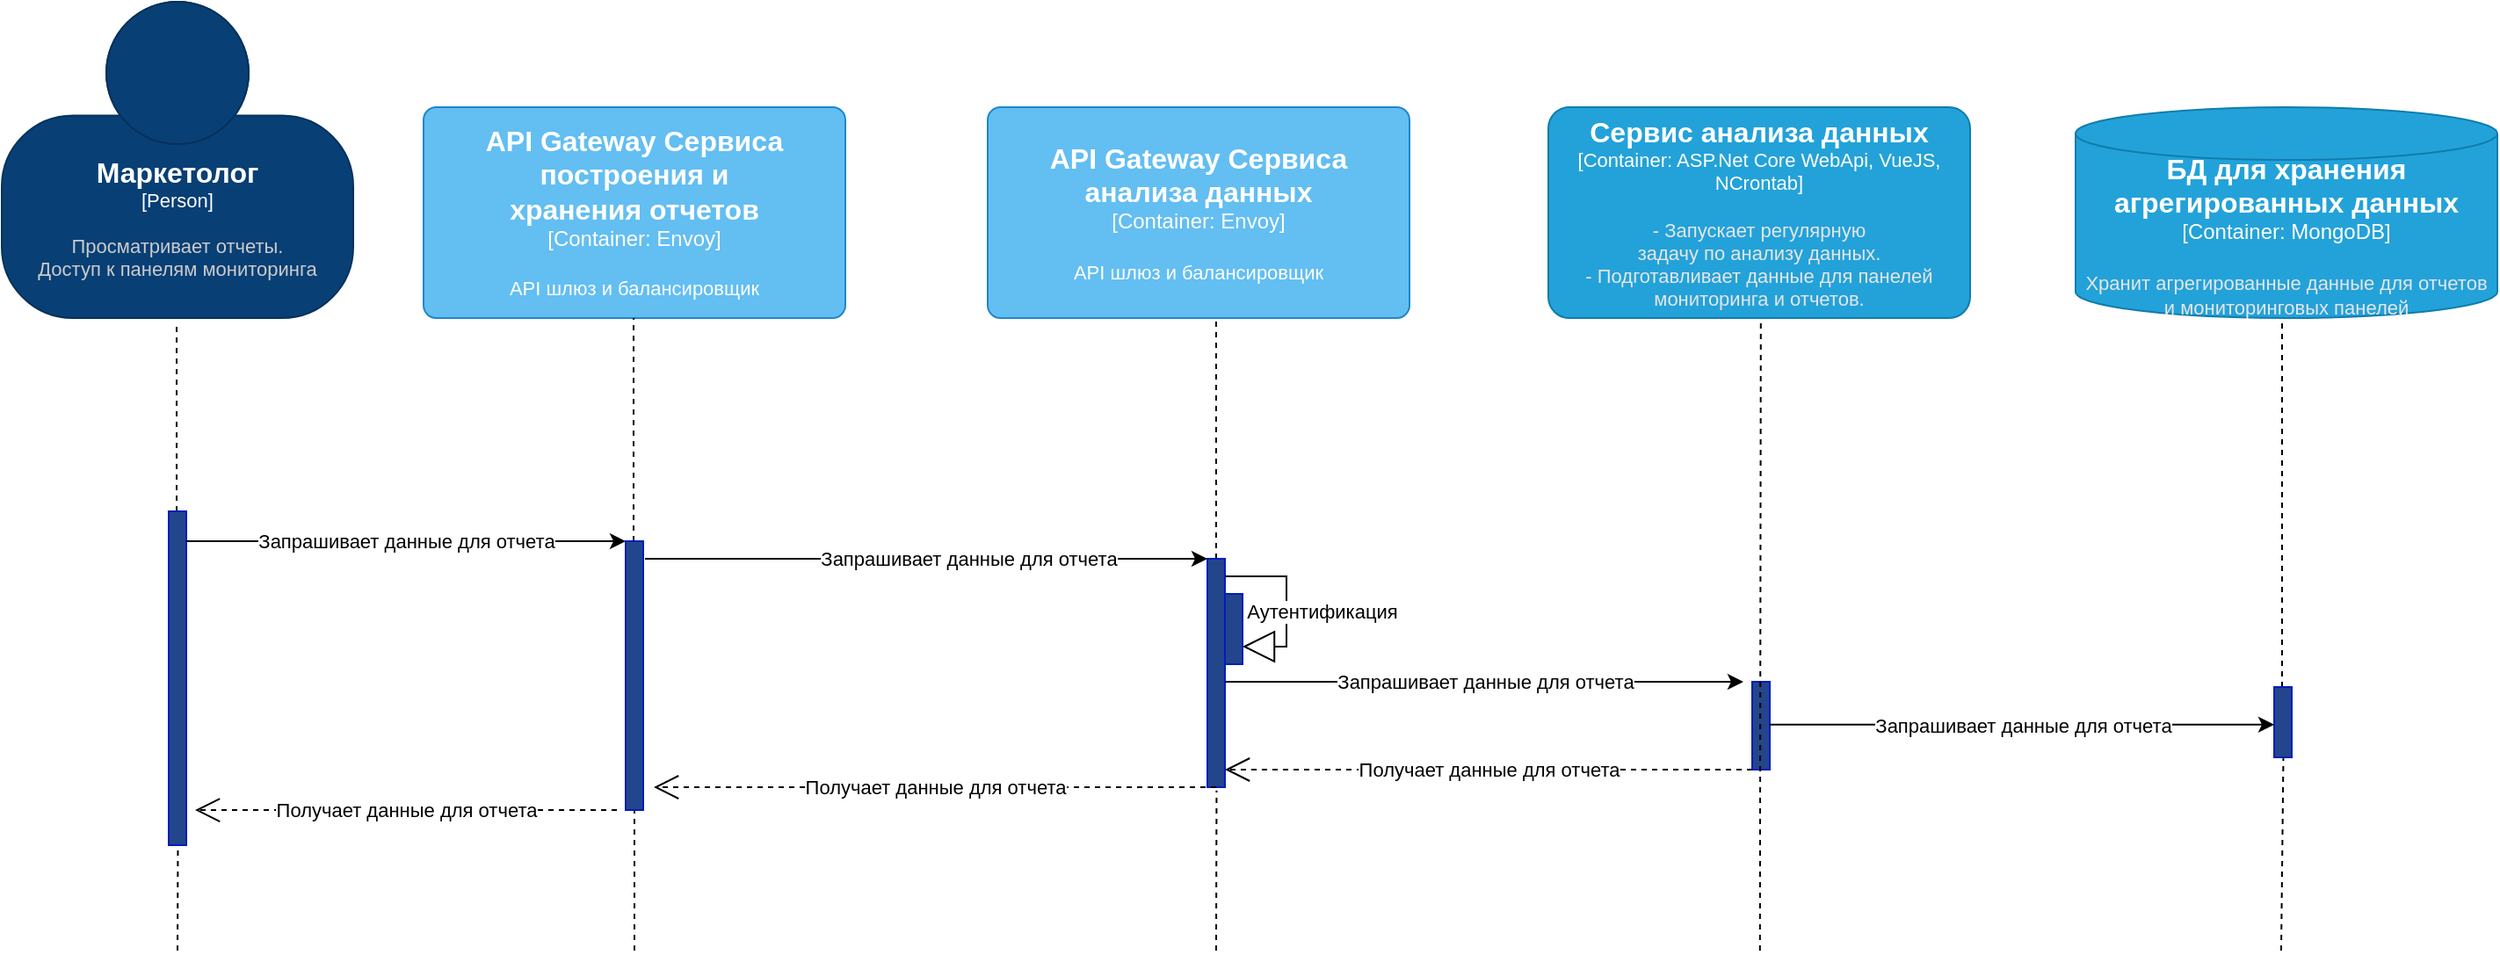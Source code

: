<mxfile version="26.0.5">
  <diagram name="Страница — 1" id="hB7ZAFiHpmezK1aurz52">
    <mxGraphModel dx="2514" dy="2047" grid="1" gridSize="10" guides="1" tooltips="1" connect="1" arrows="1" fold="1" page="1" pageScale="1" pageWidth="827" pageHeight="1169" math="0" shadow="0">
      <root>
        <mxCell id="0" />
        <mxCell id="1" parent="0" />
        <object placeholders="1" c4Name="API Gateway Сервиса&#xa;анализа данных" c4Type="Container" c4Technology="Envoy" c4Description="API шлюз и балансировщик" label="&lt;font style=&quot;font-size: 16px&quot;&gt;&lt;b&gt;%c4Name%&lt;/b&gt;&lt;/font&gt;&lt;div&gt;[%c4Type%: %c4Technology%]&lt;/div&gt;&lt;br&gt;&lt;div&gt;&lt;font style=&quot;font-size: 11px&quot;&gt;%c4Description%&lt;/font&gt;&lt;/div&gt;" id="iNfiKwskieoxh-VMMIlT-1">
          <mxCell style="rounded=1;whiteSpace=wrap;html=1;labelBackgroundColor=none;fillColor=#63BEF2;fontColor=#ffffff;align=center;arcSize=6;strokeColor=#2086C9;metaEdit=1;resizable=0;points=[[0.25,0,0],[0.5,0,0],[0.75,0,0],[1,0.25,0],[1,0.5,0],[1,0.75,0],[0.75,1,0],[0.5,1,0],[0.25,1,0],[0,0.75,0],[0,0.5,0],[0,0.25,0]];" vertex="1" parent="1">
            <mxGeometry x="81" y="40" width="240" height="120" as="geometry" />
          </mxCell>
        </object>
        <object placeholders="1" c4Name="API Gateway Сервиса&#xa;построения и&#xa;хранения отчетов" c4Type="Container" c4Technology="Envoy" c4Description="API шлюз и балансировщик" label="&lt;font style=&quot;font-size: 16px&quot;&gt;&lt;b&gt;%c4Name%&lt;/b&gt;&lt;/font&gt;&lt;div&gt;[%c4Type%: %c4Technology%]&lt;/div&gt;&lt;br&gt;&lt;div&gt;&lt;font style=&quot;font-size: 11px&quot;&gt;%c4Description%&lt;/font&gt;&lt;/div&gt;" id="iNfiKwskieoxh-VMMIlT-2">
          <mxCell style="rounded=1;whiteSpace=wrap;html=1;labelBackgroundColor=none;fillColor=#63BEF2;fontColor=#ffffff;align=center;arcSize=6;strokeColor=#2086C9;metaEdit=1;resizable=0;points=[[0.25,0,0],[0.5,0,0],[0.75,0,0],[1,0.25,0],[1,0.5,0],[1,0.75,0],[0.75,1,0],[0.5,1,0],[0.25,1,0],[0,0.75,0],[0,0.5,0],[0,0.25,0]];" vertex="1" parent="1">
            <mxGeometry x="-240" y="40" width="240" height="120" as="geometry" />
          </mxCell>
        </object>
        <mxCell id="iNfiKwskieoxh-VMMIlT-3" value="" style="endArrow=none;dashed=1;html=1;rounded=0;entryX=0.523;entryY=1.014;entryDx=0;entryDy=0;entryPerimeter=0;" edge="1" parent="1" source="iNfiKwskieoxh-VMMIlT-6">
          <mxGeometry width="50" height="50" relative="1" as="geometry">
            <mxPoint x="-120" y="640" as="sourcePoint" />
            <mxPoint x="-120.5" y="160" as="targetPoint" />
          </mxGeometry>
        </mxCell>
        <mxCell id="iNfiKwskieoxh-VMMIlT-4" value="" style="endArrow=none;dashed=1;html=1;rounded=0;entryX=0.523;entryY=1.014;entryDx=0;entryDy=0;entryPerimeter=0;" edge="1" parent="1" source="iNfiKwskieoxh-VMMIlT-8">
          <mxGeometry width="50" height="50" relative="1" as="geometry">
            <mxPoint x="211" y="640" as="sourcePoint" />
            <mxPoint x="211" y="160" as="targetPoint" />
          </mxGeometry>
        </mxCell>
        <mxCell id="iNfiKwskieoxh-VMMIlT-5" value="" style="endArrow=none;dashed=1;html=1;rounded=0;entryX=0.5;entryY=1;entryDx=0;entryDy=0;entryPerimeter=0;" edge="1" parent="1" target="iNfiKwskieoxh-VMMIlT-6">
          <mxGeometry width="50" height="50" relative="1" as="geometry">
            <mxPoint x="-120" y="520" as="sourcePoint" />
            <mxPoint x="-121.5" y="160" as="targetPoint" />
          </mxGeometry>
        </mxCell>
        <mxCell id="iNfiKwskieoxh-VMMIlT-6" value="" style="html=1;points=[[0,0,0,0,5],[0,1,0,0,-5],[1,0,0,0,5],[1,1,0,0,-5]];perimeter=orthogonalPerimeter;outlineConnect=0;targetShapes=umlLifeline;portConstraint=eastwest;newEdgeStyle={&quot;curved&quot;:0,&quot;rounded&quot;:0};fillColor=light-dark(#23458b, #6db2ff);fontColor=#ffffff;strokeColor=#001DBC;" vertex="1" parent="1">
          <mxGeometry x="-125" y="287" width="10" height="153" as="geometry" />
        </mxCell>
        <mxCell id="iNfiKwskieoxh-VMMIlT-7" value="" style="endArrow=none;dashed=1;html=1;rounded=0;entryX=0.523;entryY=1.014;entryDx=0;entryDy=0;entryPerimeter=0;" edge="1" parent="1" target="iNfiKwskieoxh-VMMIlT-8">
          <mxGeometry width="50" height="50" relative="1" as="geometry">
            <mxPoint x="211" y="520" as="sourcePoint" />
            <mxPoint x="210" y="160" as="targetPoint" />
          </mxGeometry>
        </mxCell>
        <mxCell id="iNfiKwskieoxh-VMMIlT-8" value="" style="html=1;points=[[0,0,0,0,5],[0,1,0,0,-5],[1,0,0,0,5],[1,1,0,0,-5]];perimeter=orthogonalPerimeter;outlineConnect=0;targetShapes=umlLifeline;portConstraint=eastwest;newEdgeStyle={&quot;curved&quot;:0,&quot;rounded&quot;:0};fillColor=light-dark(#23458b, #6db2ff);fontColor=#ffffff;strokeColor=#001DBC;" vertex="1" parent="1">
          <mxGeometry x="206" y="297" width="10" height="130" as="geometry" />
        </mxCell>
        <mxCell id="iNfiKwskieoxh-VMMIlT-9" value="" style="endArrow=classic;html=1;rounded=0;" edge="1" parent="1">
          <mxGeometry relative="1" as="geometry">
            <mxPoint x="-114" y="297" as="sourcePoint" />
            <mxPoint x="206.0" y="297" as="targetPoint" />
          </mxGeometry>
        </mxCell>
        <mxCell id="iNfiKwskieoxh-VMMIlT-10" value="Запрашивает данные для отчета" style="edgeLabel;resizable=0;html=1;;align=center;verticalAlign=middle;" connectable="0" vertex="1" parent="iNfiKwskieoxh-VMMIlT-9">
          <mxGeometry relative="1" as="geometry">
            <mxPoint x="24" as="offset" />
          </mxGeometry>
        </mxCell>
        <mxCell id="iNfiKwskieoxh-VMMIlT-11" value="Получает данные для отчета" style="endArrow=open;endSize=12;dashed=1;html=1;rounded=0;exitX=0;exitY=1;exitDx=0;exitDy=-5;exitPerimeter=0;" edge="1" parent="1">
          <mxGeometry width="160" relative="1" as="geometry">
            <mxPoint x="211" y="427" as="sourcePoint" />
            <mxPoint x="-109" y="427" as="targetPoint" />
            <mxPoint as="offset" />
          </mxGeometry>
        </mxCell>
        <mxCell id="iNfiKwskieoxh-VMMIlT-12" value="Аутентификация" style="endArrow=block;endSize=16;endFill=0;html=1;rounded=0;" edge="1" parent="1">
          <mxGeometry x="0.1" y="20" width="160" relative="1" as="geometry">
            <mxPoint x="216" y="307" as="sourcePoint" />
            <mxPoint x="226" y="347" as="targetPoint" />
            <Array as="points">
              <mxPoint x="251" y="307" />
              <mxPoint x="251" y="347" />
            </Array>
            <mxPoint as="offset" />
          </mxGeometry>
        </mxCell>
        <mxCell id="iNfiKwskieoxh-VMMIlT-13" value="" style="html=1;points=[[0,0,0,0,5],[0,1,0,0,-5],[1,0,0,0,5],[1,1,0,0,-5]];perimeter=orthogonalPerimeter;outlineConnect=0;targetShapes=umlLifeline;portConstraint=eastwest;newEdgeStyle={&quot;curved&quot;:0,&quot;rounded&quot;:0};fillColor=light-dark(#23458b, #6db2ff);fontColor=#ffffff;strokeColor=#001DBC;" vertex="1" parent="1">
          <mxGeometry x="216" y="317" width="10" height="40" as="geometry" />
        </mxCell>
        <mxCell id="iNfiKwskieoxh-VMMIlT-14" value="" style="html=1;points=[[0,0,0,0,5],[0,1,0,0,-5],[1,0,0,0,5],[1,1,0,0,-5]];perimeter=orthogonalPerimeter;outlineConnect=0;targetShapes=umlLifeline;portConstraint=eastwest;newEdgeStyle={&quot;curved&quot;:0,&quot;rounded&quot;:0};fillColor=light-dark(#23458b, #6db2ff);fontColor=#ffffff;strokeColor=#001DBC;" vertex="1" parent="1">
          <mxGeometry x="516" y="367" width="10" height="50" as="geometry" />
        </mxCell>
        <mxCell id="iNfiKwskieoxh-VMMIlT-15" value="" style="endArrow=classic;html=1;rounded=0;" edge="1" parent="1">
          <mxGeometry relative="1" as="geometry">
            <mxPoint x="216" y="367" as="sourcePoint" />
            <mxPoint x="511" y="367" as="targetPoint" />
          </mxGeometry>
        </mxCell>
        <mxCell id="iNfiKwskieoxh-VMMIlT-16" value="Запрашивает данные для отчета" style="edgeLabel;resizable=0;html=1;;align=center;verticalAlign=middle;" connectable="0" vertex="1" parent="iNfiKwskieoxh-VMMIlT-15">
          <mxGeometry relative="1" as="geometry" />
        </mxCell>
        <mxCell id="iNfiKwskieoxh-VMMIlT-17" value="Получает данные для отчета" style="endArrow=open;endSize=12;dashed=1;html=1;rounded=0;exitX=0;exitY=1;exitDx=0;exitDy=-5;exitPerimeter=0;" edge="1" parent="1" target="iNfiKwskieoxh-VMMIlT-8">
          <mxGeometry width="160" relative="1" as="geometry">
            <mxPoint x="516" y="417" as="sourcePoint" />
            <mxPoint x="221" y="417" as="targetPoint" />
            <mxPoint as="offset" />
          </mxGeometry>
        </mxCell>
        <object placeholders="1" c4Name="БД для хранения агрегированных данных" c4Type="Container" c4Technology="MongoDB" c4Description="Хранит агрегированные данные для отчетов &#xa;и мониторинговых панелей" label="&lt;font style=&quot;font-size: 16px&quot;&gt;&lt;b&gt;%c4Name%&lt;/b&gt;&lt;/font&gt;&lt;div&gt;[%c4Type%:&amp;nbsp;%c4Technology%]&lt;/div&gt;&lt;br&gt;&lt;div&gt;&lt;font style=&quot;font-size: 11px&quot;&gt;&lt;font color=&quot;#E6E6E6&quot;&gt;%c4Description%&lt;/font&gt;&lt;/div&gt;" id="iNfiKwskieoxh-VMMIlT-21">
          <mxCell style="shape=cylinder3;size=15;whiteSpace=wrap;html=1;boundedLbl=1;rounded=0;labelBackgroundColor=none;fillColor=#23A2D9;fontSize=12;fontColor=#ffffff;align=center;strokeColor=#0E7DAD;metaEdit=1;points=[[0.5,0,0],[1,0.25,0],[1,0.5,0],[1,0.75,0],[0.5,1,0],[0,0.75,0],[0,0.5,0],[0,0.25,0]];resizable=0;" vertex="1" parent="1">
            <mxGeometry x="700" y="40" width="240" height="120" as="geometry" />
          </mxCell>
        </object>
        <mxCell id="iNfiKwskieoxh-VMMIlT-22" value="" style="endArrow=none;dashed=1;html=1;rounded=0;entryX=0.523;entryY=1.014;entryDx=0;entryDy=0;entryPerimeter=0;" edge="1" parent="1" source="iNfiKwskieoxh-VMMIlT-40">
          <mxGeometry width="50" height="50" relative="1" as="geometry">
            <mxPoint x="817" y="520" as="sourcePoint" />
            <mxPoint x="817.5" y="160" as="targetPoint" />
          </mxGeometry>
        </mxCell>
        <object placeholders="1" c4Name="Маркетолог" c4Type="Person" c4Description="Просматривает отчеты.&#xa;Доступ к панелям мониторинга" label="&lt;font style=&quot;font-size: 16px&quot;&gt;&lt;b&gt;%c4Name%&lt;/b&gt;&lt;/font&gt;&lt;div&gt;[%c4Type%]&lt;/div&gt;&lt;br&gt;&lt;div&gt;&lt;font style=&quot;font-size: 11px&quot;&gt;&lt;font color=&quot;#cccccc&quot;&gt;%c4Description%&lt;/font&gt;&lt;/div&gt;" id="iNfiKwskieoxh-VMMIlT-23">
          <mxCell style="html=1;fontSize=11;dashed=0;whiteSpace=wrap;fillColor=#083F75;strokeColor=#06315C;fontColor=#ffffff;shape=mxgraph.c4.person2;align=center;metaEdit=1;points=[[0.5,0,0],[1,0.5,0],[1,0.75,0],[0.75,1,0],[0.5,1,0],[0.25,1,0],[0,0.75,0],[0,0.5,0]];resizable=0;" vertex="1" parent="1">
            <mxGeometry x="-480" y="-20" width="200" height="180" as="geometry" />
          </mxCell>
        </object>
        <mxCell id="iNfiKwskieoxh-VMMIlT-24" value="" style="endArrow=none;dashed=1;html=1;rounded=0;entryX=0.523;entryY=1.014;entryDx=0;entryDy=0;entryPerimeter=0;" edge="1" parent="1" source="iNfiKwskieoxh-VMMIlT-26">
          <mxGeometry width="50" height="50" relative="1" as="geometry">
            <mxPoint x="-380" y="642" as="sourcePoint" />
            <mxPoint x="-380.5" y="162" as="targetPoint" />
          </mxGeometry>
        </mxCell>
        <mxCell id="iNfiKwskieoxh-VMMIlT-25" value="" style="endArrow=none;dashed=1;html=1;rounded=0;entryX=0.523;entryY=1.014;entryDx=0;entryDy=0;entryPerimeter=0;" edge="1" parent="1" target="iNfiKwskieoxh-VMMIlT-26">
          <mxGeometry width="50" height="50" relative="1" as="geometry">
            <mxPoint x="-380" y="520" as="sourcePoint" />
            <mxPoint x="-381.5" y="162" as="targetPoint" />
          </mxGeometry>
        </mxCell>
        <mxCell id="iNfiKwskieoxh-VMMIlT-26" value="" style="html=1;points=[[0,0,0,0,5],[0,1,0,0,-5],[1,0,0,0,5],[1,1,0,0,-5]];perimeter=orthogonalPerimeter;outlineConnect=0;targetShapes=umlLifeline;portConstraint=eastwest;newEdgeStyle={&quot;curved&quot;:0,&quot;rounded&quot;:0};fillColor=light-dark(#23458b, #6db2ff);fontColor=#ffffff;strokeColor=#001DBC;" vertex="1" parent="1">
          <mxGeometry x="-385" y="270" width="10" height="190" as="geometry" />
        </mxCell>
        <mxCell id="iNfiKwskieoxh-VMMIlT-27" value="" style="endArrow=classic;html=1;rounded=0;" edge="1" parent="1" target="iNfiKwskieoxh-VMMIlT-6">
          <mxGeometry relative="1" as="geometry">
            <mxPoint x="-375" y="287" as="sourcePoint" />
            <mxPoint x="-84" y="287" as="targetPoint" />
          </mxGeometry>
        </mxCell>
        <mxCell id="iNfiKwskieoxh-VMMIlT-28" value="Запрашивает данные для отчета" style="edgeLabel;resizable=0;html=1;;align=center;verticalAlign=middle;" connectable="0" vertex="1" parent="iNfiKwskieoxh-VMMIlT-27">
          <mxGeometry relative="1" as="geometry" />
        </mxCell>
        <mxCell id="iNfiKwskieoxh-VMMIlT-29" value="Получает данные для отчета" style="endArrow=open;endSize=12;dashed=1;html=1;rounded=0;entryX=1.5;entryY=0.895;entryDx=0;entryDy=0;entryPerimeter=0;" edge="1" parent="1" target="iNfiKwskieoxh-VMMIlT-26">
          <mxGeometry width="160" relative="1" as="geometry">
            <mxPoint x="-130" y="440" as="sourcePoint" />
            <mxPoint x="-370" y="440" as="targetPoint" />
            <mxPoint as="offset" />
          </mxGeometry>
        </mxCell>
        <object placeholders="1" c4Name="Сервис анализа данных" c4Type="Container" c4Technology="ASP.Net Core WebApi, VueJS, &#xa;NCrontab" c4Description="- Запускает регулярную &#xa;задачу по анализу данных.&#xa;- Подготавливает данные для панелей мониторинга и отчетов." label="&lt;font style=&quot;font-size: 16px&quot;&gt;&lt;b&gt;%c4Name%&lt;/b&gt;&lt;/font&gt;&lt;div&gt;[%c4Type%: %c4Technology%]&lt;/div&gt;&lt;br&gt;&lt;div&gt;&lt;font style=&quot;font-size: 11px&quot;&gt;&lt;font color=&quot;#E6E6E6&quot;&gt;%c4Description%&lt;/font&gt;&lt;/div&gt;" id="iNfiKwskieoxh-VMMIlT-36">
          <mxCell style="rounded=1;whiteSpace=wrap;html=1;fontSize=11;labelBackgroundColor=none;fillColor=#23A2D9;fontColor=#ffffff;align=center;arcSize=10;strokeColor=#0E7DAD;metaEdit=1;resizable=0;points=[[0.25,0,0],[0.5,0,0],[0.75,0,0],[1,0.25,0],[1,0.5,0],[1,0.75,0],[0.75,1,0],[0.5,1,0],[0.25,1,0],[0,0.75,0],[0,0.5,0],[0,0.25,0]];" vertex="1" parent="1">
            <mxGeometry x="400" y="40" width="240" height="120" as="geometry" />
          </mxCell>
        </object>
        <mxCell id="iNfiKwskieoxh-VMMIlT-37" value="" style="endArrow=none;dashed=1;html=1;rounded=0;entryX=0.523;entryY=1.014;entryDx=0;entryDy=0;entryPerimeter=0;" edge="1" parent="1">
          <mxGeometry width="50" height="50" relative="1" as="geometry">
            <mxPoint x="520.41" y="520" as="sourcePoint" />
            <mxPoint x="520.91" y="160" as="targetPoint" />
          </mxGeometry>
        </mxCell>
        <mxCell id="iNfiKwskieoxh-VMMIlT-38" value="" style="endArrow=classic;html=1;rounded=0;" edge="1" parent="1" target="iNfiKwskieoxh-VMMIlT-40">
          <mxGeometry relative="1" as="geometry">
            <mxPoint x="526" y="391.41" as="sourcePoint" />
            <mxPoint x="810" y="390" as="targetPoint" />
          </mxGeometry>
        </mxCell>
        <mxCell id="iNfiKwskieoxh-VMMIlT-39" value="Запрашивает данные для отчета" style="edgeLabel;resizable=0;html=1;;align=center;verticalAlign=middle;" connectable="0" vertex="1" parent="iNfiKwskieoxh-VMMIlT-38">
          <mxGeometry relative="1" as="geometry" />
        </mxCell>
        <mxCell id="iNfiKwskieoxh-VMMIlT-41" value="" style="endArrow=none;dashed=1;html=1;rounded=0;entryX=0.523;entryY=1.014;entryDx=0;entryDy=0;entryPerimeter=0;" edge="1" parent="1" target="iNfiKwskieoxh-VMMIlT-40">
          <mxGeometry width="50" height="50" relative="1" as="geometry">
            <mxPoint x="817" y="520" as="sourcePoint" />
            <mxPoint x="817.5" y="160" as="targetPoint" />
          </mxGeometry>
        </mxCell>
        <mxCell id="iNfiKwskieoxh-VMMIlT-40" value="" style="html=1;points=[[0,0,0,0,5],[0,1,0,0,-5],[1,0,0,0,5],[1,1,0,0,-5]];perimeter=orthogonalPerimeter;outlineConnect=0;targetShapes=umlLifeline;portConstraint=eastwest;newEdgeStyle={&quot;curved&quot;:0,&quot;rounded&quot;:0};fillColor=light-dark(#23458b, #6db2ff);fontColor=#ffffff;strokeColor=#001DBC;" vertex="1" parent="1">
          <mxGeometry x="813" y="370" width="10" height="40" as="geometry" />
        </mxCell>
      </root>
    </mxGraphModel>
  </diagram>
</mxfile>
